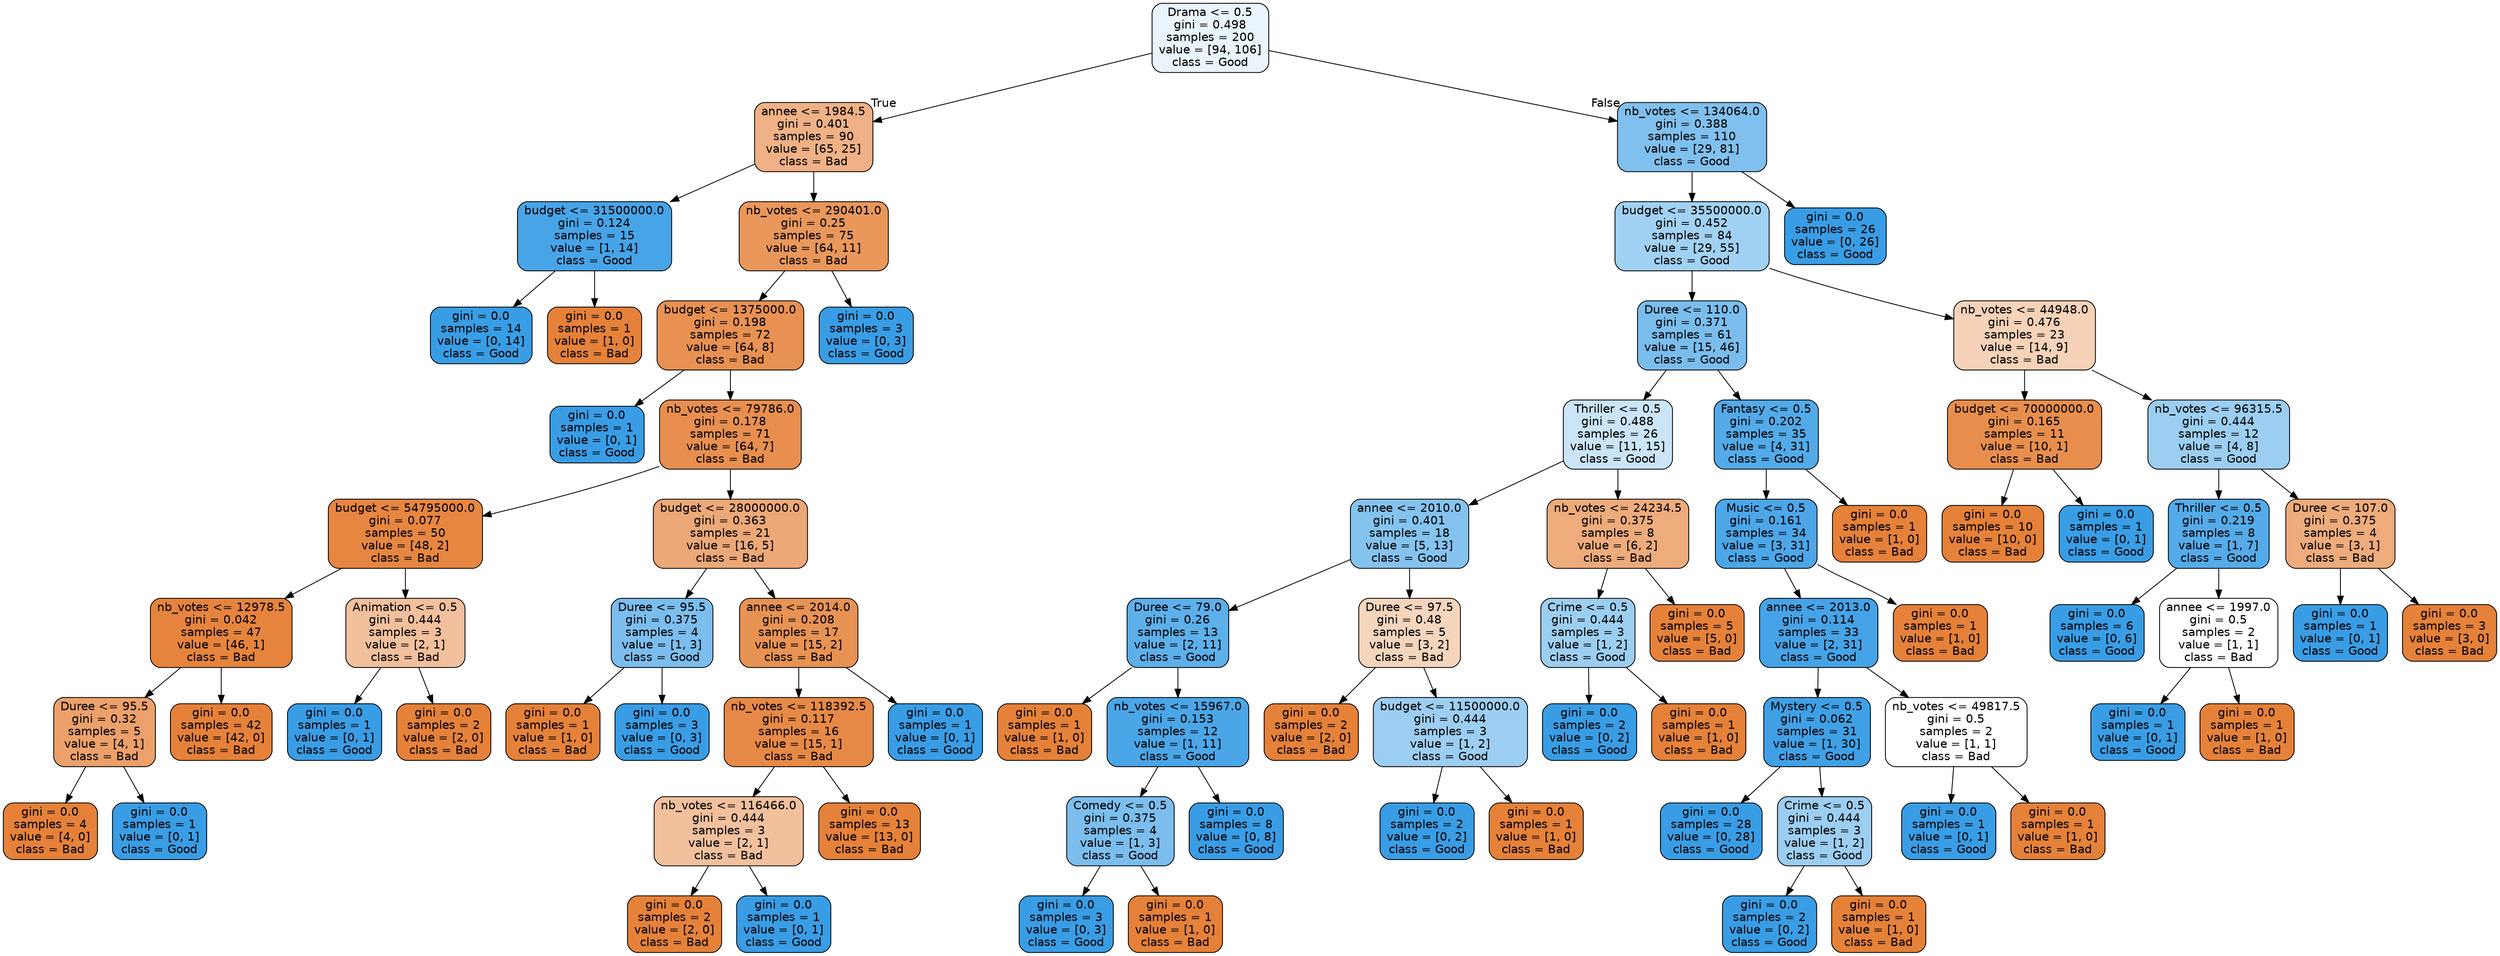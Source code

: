 digraph Tree {
node [shape=box, style="filled, rounded", color="black", fontname=helvetica] ;
edge [fontname=helvetica] ;
0 [label="Drama <= 0.5\ngini = 0.498\nsamples = 200\nvalue = [94, 106]\nclass = Good", fillcolor="#e9f4fc"] ;
1 [label="annee <= 1984.5\ngini = 0.401\nsamples = 90\nvalue = [65, 25]\nclass = Bad", fillcolor="#efb185"] ;
0 -> 1 [labeldistance=2.5, labelangle=45, headlabel="True"] ;
2 [label="budget <= 31500000.0\ngini = 0.124\nsamples = 15\nvalue = [1, 14]\nclass = Good", fillcolor="#47a4e7"] ;
1 -> 2 ;
3 [label="gini = 0.0\nsamples = 14\nvalue = [0, 14]\nclass = Good", fillcolor="#399de5"] ;
2 -> 3 ;
4 [label="gini = 0.0\nsamples = 1\nvalue = [1, 0]\nclass = Bad", fillcolor="#e58139"] ;
2 -> 4 ;
5 [label="nb_votes <= 290401.0\ngini = 0.25\nsamples = 75\nvalue = [64, 11]\nclass = Bad", fillcolor="#e9975b"] ;
1 -> 5 ;
6 [label="budget <= 1375000.0\ngini = 0.198\nsamples = 72\nvalue = [64, 8]\nclass = Bad", fillcolor="#e89152"] ;
5 -> 6 ;
7 [label="gini = 0.0\nsamples = 1\nvalue = [0, 1]\nclass = Good", fillcolor="#399de5"] ;
6 -> 7 ;
8 [label="nb_votes <= 79786.0\ngini = 0.178\nsamples = 71\nvalue = [64, 7]\nclass = Bad", fillcolor="#e88f4f"] ;
6 -> 8 ;
9 [label="budget <= 54795000.0\ngini = 0.077\nsamples = 50\nvalue = [48, 2]\nclass = Bad", fillcolor="#e68641"] ;
8 -> 9 ;
10 [label="nb_votes <= 12978.5\ngini = 0.042\nsamples = 47\nvalue = [46, 1]\nclass = Bad", fillcolor="#e6843d"] ;
9 -> 10 ;
11 [label="Duree <= 95.5\ngini = 0.32\nsamples = 5\nvalue = [4, 1]\nclass = Bad", fillcolor="#eca06a"] ;
10 -> 11 ;
12 [label="gini = 0.0\nsamples = 4\nvalue = [4, 0]\nclass = Bad", fillcolor="#e58139"] ;
11 -> 12 ;
13 [label="gini = 0.0\nsamples = 1\nvalue = [0, 1]\nclass = Good", fillcolor="#399de5"] ;
11 -> 13 ;
14 [label="gini = 0.0\nsamples = 42\nvalue = [42, 0]\nclass = Bad", fillcolor="#e58139"] ;
10 -> 14 ;
15 [label="Animation <= 0.5\ngini = 0.444\nsamples = 3\nvalue = [2, 1]\nclass = Bad", fillcolor="#f2c09c"] ;
9 -> 15 ;
16 [label="gini = 0.0\nsamples = 1\nvalue = [0, 1]\nclass = Good", fillcolor="#399de5"] ;
15 -> 16 ;
17 [label="gini = 0.0\nsamples = 2\nvalue = [2, 0]\nclass = Bad", fillcolor="#e58139"] ;
15 -> 17 ;
18 [label="budget <= 28000000.0\ngini = 0.363\nsamples = 21\nvalue = [16, 5]\nclass = Bad", fillcolor="#eda877"] ;
8 -> 18 ;
19 [label="Duree <= 95.5\ngini = 0.375\nsamples = 4\nvalue = [1, 3]\nclass = Good", fillcolor="#7bbeee"] ;
18 -> 19 ;
20 [label="gini = 0.0\nsamples = 1\nvalue = [1, 0]\nclass = Bad", fillcolor="#e58139"] ;
19 -> 20 ;
21 [label="gini = 0.0\nsamples = 3\nvalue = [0, 3]\nclass = Good", fillcolor="#399de5"] ;
19 -> 21 ;
22 [label="annee <= 2014.0\ngini = 0.208\nsamples = 17\nvalue = [15, 2]\nclass = Bad", fillcolor="#e89253"] ;
18 -> 22 ;
23 [label="nb_votes <= 118392.5\ngini = 0.117\nsamples = 16\nvalue = [15, 1]\nclass = Bad", fillcolor="#e78946"] ;
22 -> 23 ;
24 [label="nb_votes <= 116466.0\ngini = 0.444\nsamples = 3\nvalue = [2, 1]\nclass = Bad", fillcolor="#f2c09c"] ;
23 -> 24 ;
25 [label="gini = 0.0\nsamples = 2\nvalue = [2, 0]\nclass = Bad", fillcolor="#e58139"] ;
24 -> 25 ;
26 [label="gini = 0.0\nsamples = 1\nvalue = [0, 1]\nclass = Good", fillcolor="#399de5"] ;
24 -> 26 ;
27 [label="gini = 0.0\nsamples = 13\nvalue = [13, 0]\nclass = Bad", fillcolor="#e58139"] ;
23 -> 27 ;
28 [label="gini = 0.0\nsamples = 1\nvalue = [0, 1]\nclass = Good", fillcolor="#399de5"] ;
22 -> 28 ;
29 [label="gini = 0.0\nsamples = 3\nvalue = [0, 3]\nclass = Good", fillcolor="#399de5"] ;
5 -> 29 ;
30 [label="nb_votes <= 134064.0\ngini = 0.388\nsamples = 110\nvalue = [29, 81]\nclass = Good", fillcolor="#80c0ee"] ;
0 -> 30 [labeldistance=2.5, labelangle=-45, headlabel="False"] ;
31 [label="budget <= 35500000.0\ngini = 0.452\nsamples = 84\nvalue = [29, 55]\nclass = Good", fillcolor="#a1d1f3"] ;
30 -> 31 ;
32 [label="Duree <= 110.0\ngini = 0.371\nsamples = 61\nvalue = [15, 46]\nclass = Good", fillcolor="#7abded"] ;
31 -> 32 ;
33 [label="Thriller <= 0.5\ngini = 0.488\nsamples = 26\nvalue = [11, 15]\nclass = Good", fillcolor="#cae5f8"] ;
32 -> 33 ;
34 [label="annee <= 2010.0\ngini = 0.401\nsamples = 18\nvalue = [5, 13]\nclass = Good", fillcolor="#85c3ef"] ;
33 -> 34 ;
35 [label="Duree <= 79.0\ngini = 0.26\nsamples = 13\nvalue = [2, 11]\nclass = Good", fillcolor="#5dafea"] ;
34 -> 35 ;
36 [label="gini = 0.0\nsamples = 1\nvalue = [1, 0]\nclass = Bad", fillcolor="#e58139"] ;
35 -> 36 ;
37 [label="nb_votes <= 15967.0\ngini = 0.153\nsamples = 12\nvalue = [1, 11]\nclass = Good", fillcolor="#4ba6e7"] ;
35 -> 37 ;
38 [label="Comedy <= 0.5\ngini = 0.375\nsamples = 4\nvalue = [1, 3]\nclass = Good", fillcolor="#7bbeee"] ;
37 -> 38 ;
39 [label="gini = 0.0\nsamples = 3\nvalue = [0, 3]\nclass = Good", fillcolor="#399de5"] ;
38 -> 39 ;
40 [label="gini = 0.0\nsamples = 1\nvalue = [1, 0]\nclass = Bad", fillcolor="#e58139"] ;
38 -> 40 ;
41 [label="gini = 0.0\nsamples = 8\nvalue = [0, 8]\nclass = Good", fillcolor="#399de5"] ;
37 -> 41 ;
42 [label="Duree <= 97.5\ngini = 0.48\nsamples = 5\nvalue = [3, 2]\nclass = Bad", fillcolor="#f6d5bd"] ;
34 -> 42 ;
43 [label="gini = 0.0\nsamples = 2\nvalue = [2, 0]\nclass = Bad", fillcolor="#e58139"] ;
42 -> 43 ;
44 [label="budget <= 11500000.0\ngini = 0.444\nsamples = 3\nvalue = [1, 2]\nclass = Good", fillcolor="#9ccef2"] ;
42 -> 44 ;
45 [label="gini = 0.0\nsamples = 2\nvalue = [0, 2]\nclass = Good", fillcolor="#399de5"] ;
44 -> 45 ;
46 [label="gini = 0.0\nsamples = 1\nvalue = [1, 0]\nclass = Bad", fillcolor="#e58139"] ;
44 -> 46 ;
47 [label="nb_votes <= 24234.5\ngini = 0.375\nsamples = 8\nvalue = [6, 2]\nclass = Bad", fillcolor="#eeab7b"] ;
33 -> 47 ;
48 [label="Crime <= 0.5\ngini = 0.444\nsamples = 3\nvalue = [1, 2]\nclass = Good", fillcolor="#9ccef2"] ;
47 -> 48 ;
49 [label="gini = 0.0\nsamples = 2\nvalue = [0, 2]\nclass = Good", fillcolor="#399de5"] ;
48 -> 49 ;
50 [label="gini = 0.0\nsamples = 1\nvalue = [1, 0]\nclass = Bad", fillcolor="#e58139"] ;
48 -> 50 ;
51 [label="gini = 0.0\nsamples = 5\nvalue = [5, 0]\nclass = Bad", fillcolor="#e58139"] ;
47 -> 51 ;
52 [label="Fantasy <= 0.5\ngini = 0.202\nsamples = 35\nvalue = [4, 31]\nclass = Good", fillcolor="#53aae8"] ;
32 -> 52 ;
53 [label="Music <= 0.5\ngini = 0.161\nsamples = 34\nvalue = [3, 31]\nclass = Good", fillcolor="#4ca6e8"] ;
52 -> 53 ;
54 [label="annee <= 2013.0\ngini = 0.114\nsamples = 33\nvalue = [2, 31]\nclass = Good", fillcolor="#46a3e7"] ;
53 -> 54 ;
55 [label="Mystery <= 0.5\ngini = 0.062\nsamples = 31\nvalue = [1, 30]\nclass = Good", fillcolor="#40a0e6"] ;
54 -> 55 ;
56 [label="gini = 0.0\nsamples = 28\nvalue = [0, 28]\nclass = Good", fillcolor="#399de5"] ;
55 -> 56 ;
57 [label="Crime <= 0.5\ngini = 0.444\nsamples = 3\nvalue = [1, 2]\nclass = Good", fillcolor="#9ccef2"] ;
55 -> 57 ;
58 [label="gini = 0.0\nsamples = 2\nvalue = [0, 2]\nclass = Good", fillcolor="#399de5"] ;
57 -> 58 ;
59 [label="gini = 0.0\nsamples = 1\nvalue = [1, 0]\nclass = Bad", fillcolor="#e58139"] ;
57 -> 59 ;
60 [label="nb_votes <= 49817.5\ngini = 0.5\nsamples = 2\nvalue = [1, 1]\nclass = Bad", fillcolor="#ffffff"] ;
54 -> 60 ;
61 [label="gini = 0.0\nsamples = 1\nvalue = [0, 1]\nclass = Good", fillcolor="#399de5"] ;
60 -> 61 ;
62 [label="gini = 0.0\nsamples = 1\nvalue = [1, 0]\nclass = Bad", fillcolor="#e58139"] ;
60 -> 62 ;
63 [label="gini = 0.0\nsamples = 1\nvalue = [1, 0]\nclass = Bad", fillcolor="#e58139"] ;
53 -> 63 ;
64 [label="gini = 0.0\nsamples = 1\nvalue = [1, 0]\nclass = Bad", fillcolor="#e58139"] ;
52 -> 64 ;
65 [label="nb_votes <= 44948.0\ngini = 0.476\nsamples = 23\nvalue = [14, 9]\nclass = Bad", fillcolor="#f6d2b8"] ;
31 -> 65 ;
66 [label="budget <= 70000000.0\ngini = 0.165\nsamples = 11\nvalue = [10, 1]\nclass = Bad", fillcolor="#e88e4d"] ;
65 -> 66 ;
67 [label="gini = 0.0\nsamples = 10\nvalue = [10, 0]\nclass = Bad", fillcolor="#e58139"] ;
66 -> 67 ;
68 [label="gini = 0.0\nsamples = 1\nvalue = [0, 1]\nclass = Good", fillcolor="#399de5"] ;
66 -> 68 ;
69 [label="nb_votes <= 96315.5\ngini = 0.444\nsamples = 12\nvalue = [4, 8]\nclass = Good", fillcolor="#9ccef2"] ;
65 -> 69 ;
70 [label="Thriller <= 0.5\ngini = 0.219\nsamples = 8\nvalue = [1, 7]\nclass = Good", fillcolor="#55abe9"] ;
69 -> 70 ;
71 [label="gini = 0.0\nsamples = 6\nvalue = [0, 6]\nclass = Good", fillcolor="#399de5"] ;
70 -> 71 ;
72 [label="annee <= 1997.0\ngini = 0.5\nsamples = 2\nvalue = [1, 1]\nclass = Bad", fillcolor="#ffffff"] ;
70 -> 72 ;
73 [label="gini = 0.0\nsamples = 1\nvalue = [0, 1]\nclass = Good", fillcolor="#399de5"] ;
72 -> 73 ;
74 [label="gini = 0.0\nsamples = 1\nvalue = [1, 0]\nclass = Bad", fillcolor="#e58139"] ;
72 -> 74 ;
75 [label="Duree <= 107.0\ngini = 0.375\nsamples = 4\nvalue = [3, 1]\nclass = Bad", fillcolor="#eeab7b"] ;
69 -> 75 ;
76 [label="gini = 0.0\nsamples = 1\nvalue = [0, 1]\nclass = Good", fillcolor="#399de5"] ;
75 -> 76 ;
77 [label="gini = 0.0\nsamples = 3\nvalue = [3, 0]\nclass = Bad", fillcolor="#e58139"] ;
75 -> 77 ;
78 [label="gini = 0.0\nsamples = 26\nvalue = [0, 26]\nclass = Good", fillcolor="#399de5"] ;
30 -> 78 ;
}